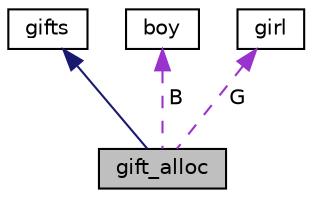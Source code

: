 digraph "gift_alloc"
{
  edge [fontname="Helvetica",fontsize="10",labelfontname="Helvetica",labelfontsize="10"];
  node [fontname="Helvetica",fontsize="10",shape=record];
  Node1 [label="gift_alloc",height=0.2,width=0.4,color="black", fillcolor="grey75", style="filled", fontcolor="black"];
  Node2 -> Node1 [dir="back",color="midnightblue",fontsize="10",style="solid",fontname="Helvetica"];
  Node2 [label="gifts",height=0.2,width=0.4,color="black", fillcolor="white", style="filled",URL="$classgifts.html",tooltip="Gifts Class Stores the information about the gifts. Acts as a base class. "];
  Node3 -> Node1 [dir="back",color="darkorchid3",fontsize="10",style="dashed",label=" B" ,fontname="Helvetica"];
  Node3 [label="boy",height=0.2,width=0.4,color="black", fillcolor="white", style="filled",URL="$classboy.html",tooltip="BOY CLASS Contains the attributes of all the BOYS. Acts as a base class. "];
  Node4 -> Node1 [dir="back",color="darkorchid3",fontsize="10",style="dashed",label=" G" ,fontname="Helvetica"];
  Node4 [label="girl",height=0.2,width=0.4,color="black", fillcolor="white", style="filled",URL="$classgirl.html",tooltip="GIRL CLASS Contains the attributes of all the GIRLS. Acts as a base class. "];
}
